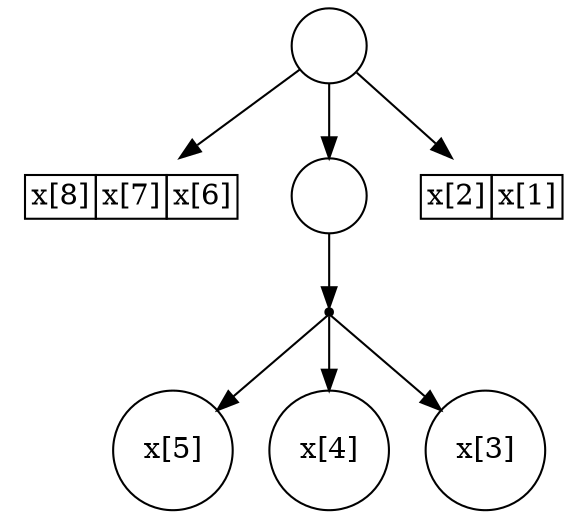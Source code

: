 digraph G {
	margin="0"
	root[shape=circle, label=""];
	front[shape=plaintext, label=<<table BORDER="0" CELLBORDER="1" CELLSPACING="0">
          <tr><td>x[8]</td><td>x[7]</td><td>x[6]</td></tr></table>>];
	mid[shape=circle, label=""];
	rear[shape=plaintext, label=<<table BORDER="0" CELLBORDER="1" CELLSPACING="0">
          <tr><td>x[2]</td><td>x[1]</td></tr></table>>];
	root->front;
	root->mid;
	root->rear;
	{rank=same front->mid->rear[style=invis]}

    br3[shape=point]
	mid->br3;

	x5[shape=circle, label="x[5]"];
	x4[shape=circle, label="x[4]"];
	x3[shape=circle, label="x[3]"];
    br3->x5;
    br3->x4;
    br3->x3;

    {rank=same x5->x4->x3[style=invis]}
}
